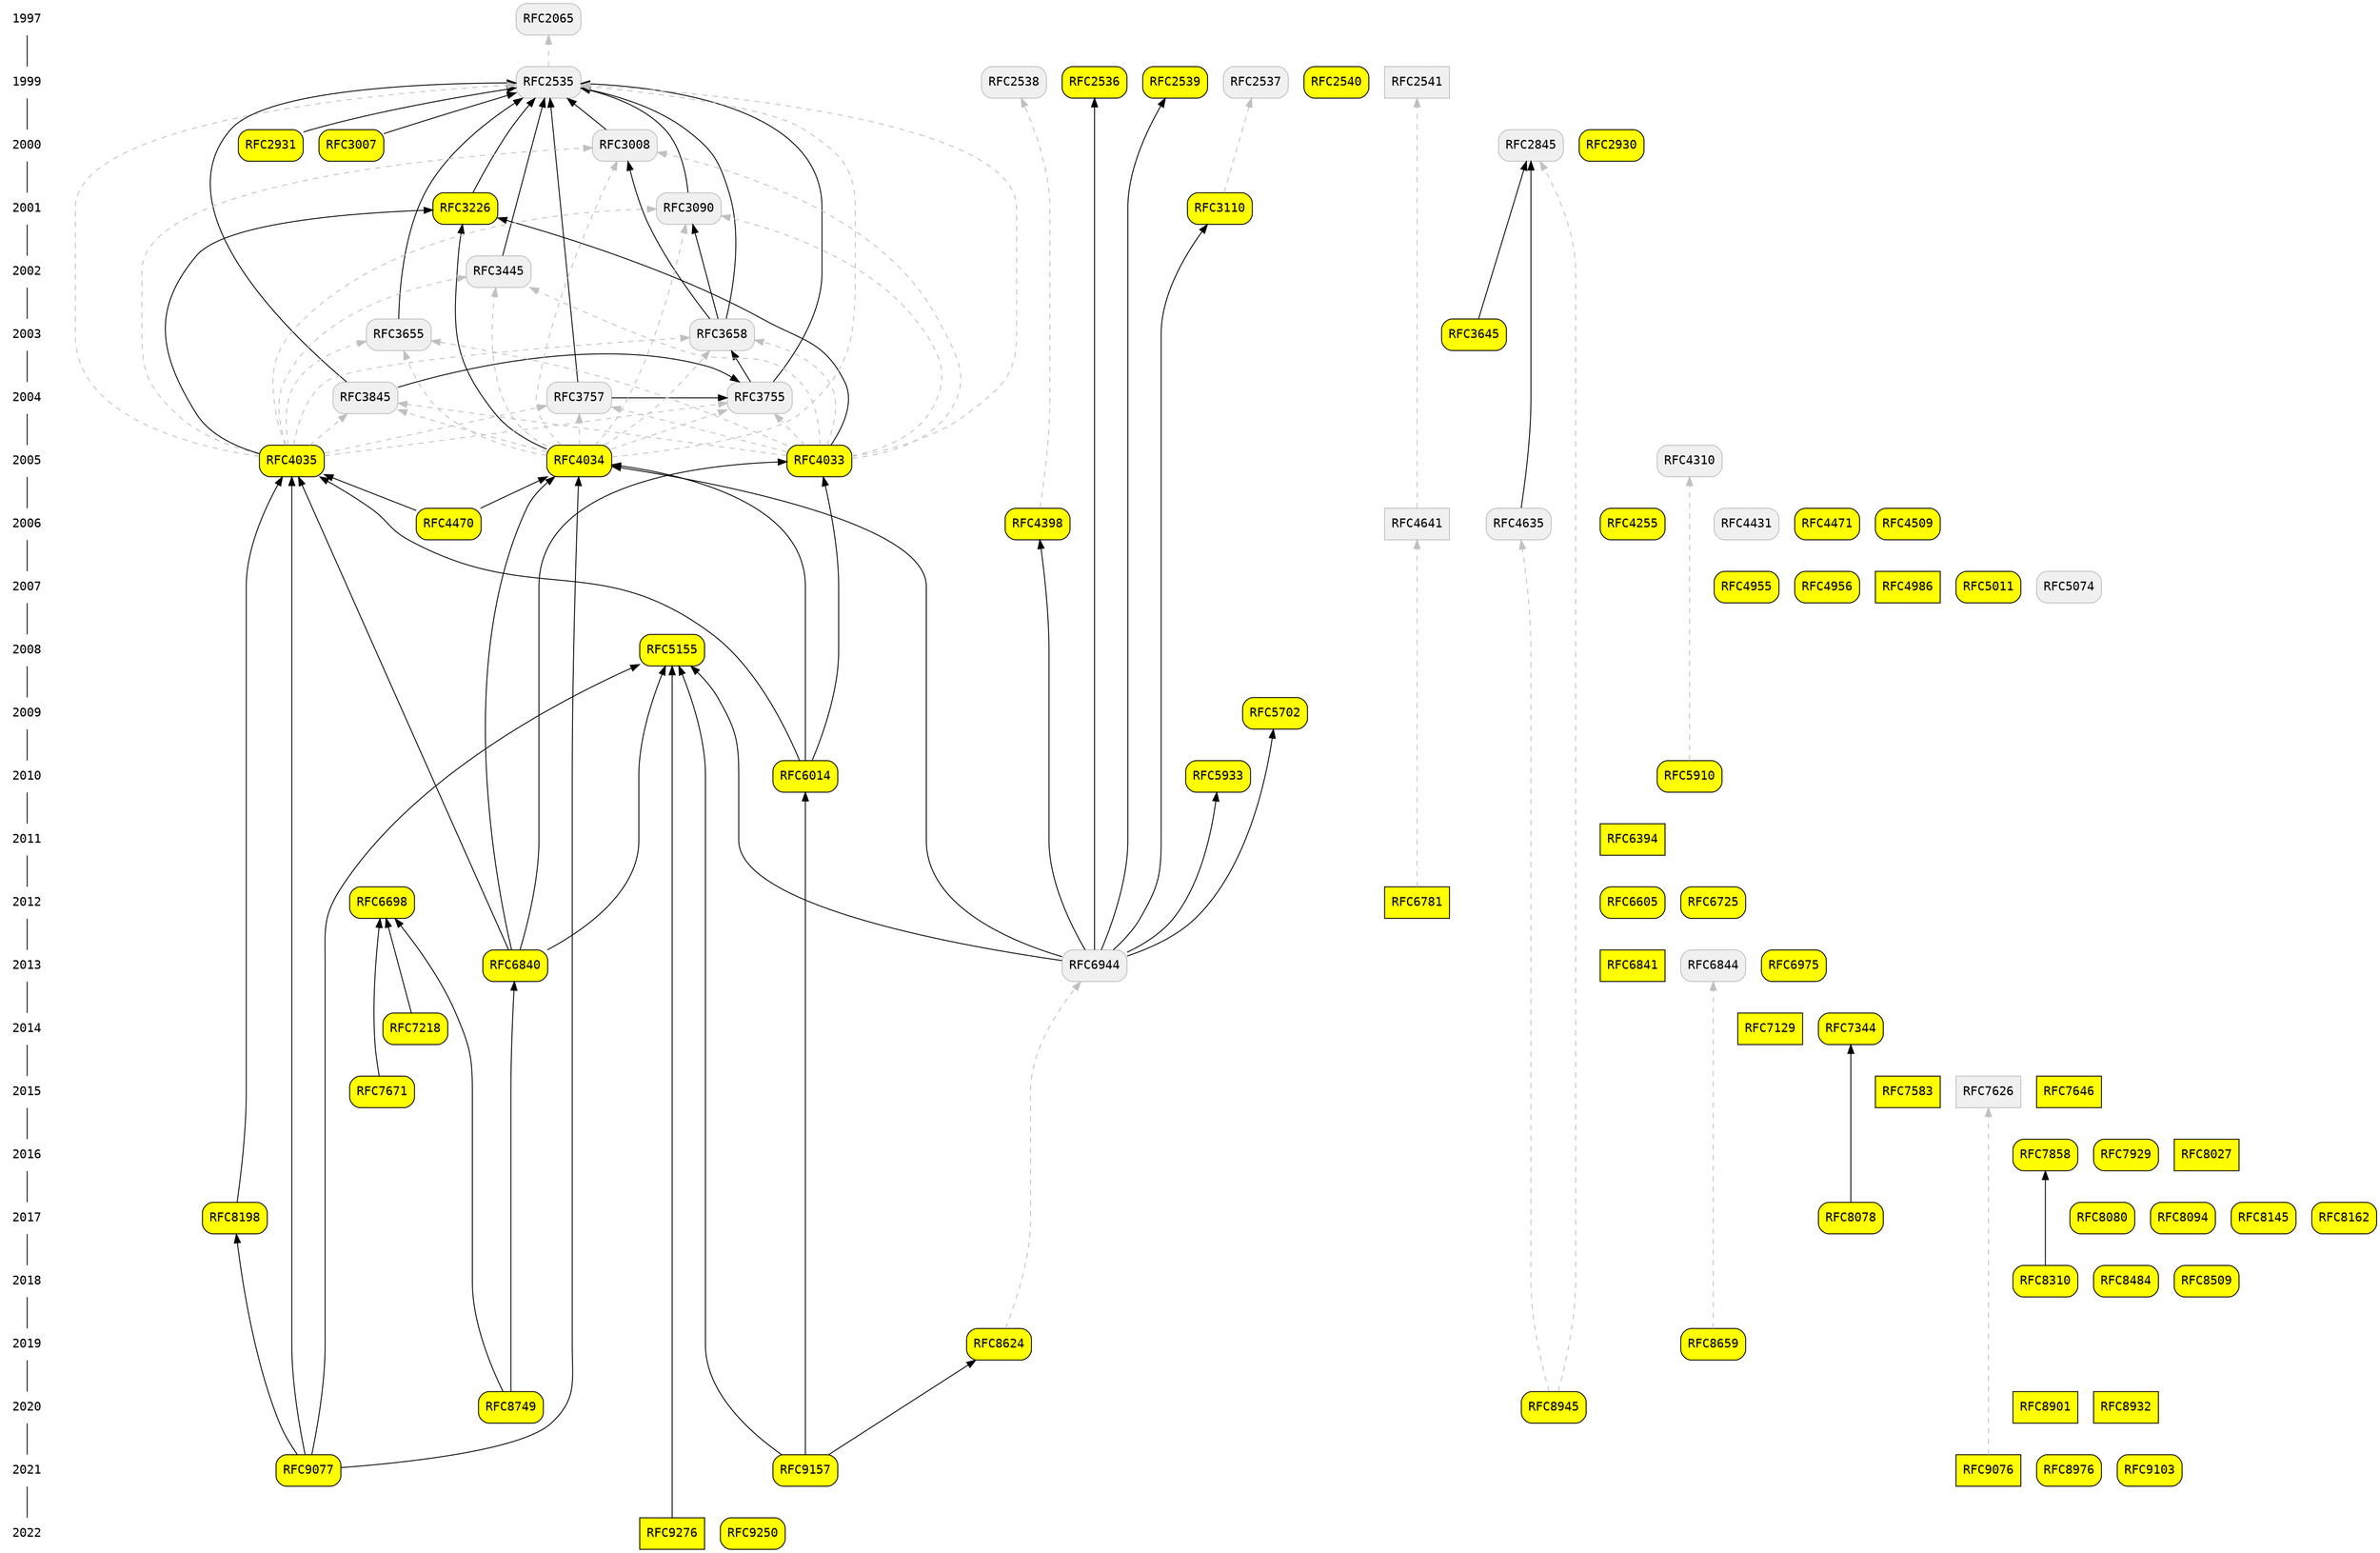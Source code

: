 digraph "DNS Security Mechanisms" {
  node [fontname="Courier",target="_blank"];
  {
    node [shape="plaintext"];
    edge [arrowhead="none"];
    1997 -> 1999 -> 2000 -> 2001 -> 2002 -> 2003 -> 2004 -> 2005 -> 2006 -> 2007 -> 2008 -> 2009 -> 2010 -> 2011 -> 2012 -> 2013 -> 2014 -> 2015 -> 2016 -> 2017 -> 2018 -> 2019 -> 2020 -> 2021 -> 2022
  }
  subgraph {
    node [fillcolor="yellow",style="filled,rounded",shape="box"];
    RFC2065 [URL="https://datatracker.ietf.org/doc/html/rfc2065"][tooltip="RFC2065: Domain Name System Security Extensions"][color="#c0c0c0",fillcolor="#f0f0f0"];
    RFC2535 [URL="https://datatracker.ietf.org/doc/html/rfc2535"][tooltip="RFC2535: Domain Name System Security Extensions"][fillcolor="#f0f0f0",color="#c0c0c0"];
    RFC2536 [URL="https://datatracker.ietf.org/doc/html/rfc2536"][tooltip="RFC2536: DSA KEYs and SIGs in the Domain Name System (DNS)"];
    RFC2537 [URL="https://datatracker.ietf.org/doc/html/rfc2537"][tooltip="RFC2537: RSA/MD5 KEYs and SIGs in the Domain Name System (DNS)"][color="#c0c0c0",fillcolor="#f0f0f0"];
    RFC2538 [URL="https://datatracker.ietf.org/doc/html/rfc2538"][tooltip="RFC2538: Storing Certificates in the Domain Name System (DNS)"][color="#c0c0c0",fillcolor="#f0f0f0"];
    RFC2539 [URL="https://datatracker.ietf.org/doc/html/rfc2539"][tooltip="RFC2539: Storage of Diffie-Hellman Keys in the Domain Name System (DNS)"];
    RFC2540 [URL="https://datatracker.ietf.org/doc/html/rfc2540"][tooltip="RFC2540: Detached Domain Name System (DNS) Information"];
    RFC2541 [URL="https://datatracker.ietf.org/doc/html/rfc2541"][tooltip="RFC2541: DNS Security Operational Considerations"][style="filled",color="#c0c0c0",fillcolor="#f0f0f0"];
    RFC2845 [URL="https://datatracker.ietf.org/doc/html/rfc2845"][tooltip="RFC2845: Secret Key Transaction Authentication for DNS (TSIG)"][color="#c0c0c0",fillcolor="#f0f0f0"];
    RFC2930 [URL="https://datatracker.ietf.org/doc/html/rfc2930"][tooltip="RFC2930: Secret Key Establishment for DNS (TKEY RR)"];
    RFC2931 [URL="https://datatracker.ietf.org/doc/html/rfc2931"][tooltip="RFC2931: DNS Request and Transaction Signatures ( SIG(0)s )"];
    RFC3007 [URL="https://datatracker.ietf.org/doc/html/rfc3007"][tooltip="RFC3007: Secure Domain Name System (DNS) Dynamic Update"];
    RFC3008 [URL="https://datatracker.ietf.org/doc/html/rfc3008"][tooltip="RFC3008: Domain Name System Security (DNSSEC) Signing Authority"][fillcolor="#f0f0f0",color="#c0c0c0"];
    RFC3090 [URL="https://datatracker.ietf.org/doc/html/rfc3090"][tooltip="RFC3090: DNS Security Extension Clarification on Zone Status"][color="#c0c0c0",fillcolor="#f0f0f0"];
    RFC3110 [URL="https://datatracker.ietf.org/doc/html/rfc3110"][tooltip="RFC3110: RSA/SHA-1 SIGs and RSA KEYs in the Domain Name System (DNS)"];
    RFC3226 [URL="https://datatracker.ietf.org/doc/html/rfc3226"][tooltip="RFC3226: DNSSEC and IPv6 A6 aware server/resolver message size requirements"];
    RFC3445 [URL="https://datatracker.ietf.org/doc/html/rfc3445"][tooltip="RFC3445: Limiting the Scope of the KEY Resource Record (RR)"][fillcolor="#f0f0f0",color="#c0c0c0"];
    RFC3645 [URL="https://datatracker.ietf.org/doc/html/rfc3645"][tooltip="RFC3645: Generic Security Service Algorithm for Secret Key Transaction Authentication for DNS (GSS-TSIG)"];
    RFC3655 [URL="https://datatracker.ietf.org/doc/html/rfc3655"][tooltip="RFC3655: Redefinition of DNS Authenticated Data (AD) bit"][color="#c0c0c0",fillcolor="#f0f0f0"];
    RFC3658 [URL="https://datatracker.ietf.org/doc/html/rfc3658"][tooltip="RFC3658: Delegation Signer (DS) Resource Record (RR)"][color="#c0c0c0",fillcolor="#f0f0f0"];
    RFC3755 [URL="https://datatracker.ietf.org/doc/html/rfc3755"][tooltip="RFC3755: Legacy Resolver Compatibility for Delegation Signer (DS)"][fillcolor="#f0f0f0",color="#c0c0c0"];
    RFC3757 [URL="https://datatracker.ietf.org/doc/html/rfc3757"][tooltip="RFC3757: Domain Name System KEY (DNSKEY) Resource Record (RR) Secure Entry Point (SEP) Flag"][fillcolor="#f0f0f0",color="#c0c0c0"];
    RFC3845 [URL="https://datatracker.ietf.org/doc/html/rfc3845"][tooltip="RFC3845: DNS Security (DNSSEC) NextSECure (NSEC) RDATA Format"][color="#c0c0c0",fillcolor="#f0f0f0"];
    RFC4033 [URL="https://datatracker.ietf.org/doc/html/rfc4033"][tooltip="RFC4033: DNS Security Introduction and Requirements"];
    RFC4034 [URL="https://datatracker.ietf.org/doc/html/rfc4034"][tooltip="RFC4034: Resource Records for the DNS Security Extensions"];
    RFC4035 [URL="https://datatracker.ietf.org/doc/html/rfc4035"][tooltip="RFC4035: Protocol Modifications for the DNS Security Extensions"];
    RFC4255 [URL="https://datatracker.ietf.org/doc/html/rfc4255"][tooltip="RFC4255: Using DNS to Securely Publish Secure Shell (SSH) Key Fingerprints"];
    RFC4310 [URL="https://datatracker.ietf.org/doc/html/rfc4310"][tooltip="RFC4310: Domain Name System (DNS) Security Extensions Mapping for the Extensible Provisioning Protocol (EPP)"][fillcolor="#f0f0f0",color="#c0c0c0"];
    RFC4398 [URL="https://datatracker.ietf.org/doc/html/rfc4398"][tooltip="RFC4398: Storing Certificates in the Domain Name System (DNS)"];
    RFC4431 [URL="https://datatracker.ietf.org/doc/html/rfc4431"][tooltip="RFC4431: The DNSSEC Lookaside Validation (DLV) DNS Resource Record"][fillcolor="#f0f0f0",color="#c0c0c0"];
    RFC4470 [URL="https://datatracker.ietf.org/doc/html/rfc4470"][tooltip="RFC4470: Minimally Covering NSEC Records and DNSSEC On-line Signing"];
    RFC4471 [URL="https://datatracker.ietf.org/doc/html/rfc4471"][tooltip="RFC4471: Derivation of DNS Name Predecessor and Successor"];
    RFC4509 [URL="https://datatracker.ietf.org/doc/html/rfc4509"][tooltip="RFC4509: Use of SHA-256 in DNSSEC Delegation Signer (DS) Resource Records (RRs)"];
    RFC4635 [URL="https://datatracker.ietf.org/doc/html/rfc4635"][tooltip="RFC4635: HMAC SHA (Hashed Message Authentication Code, Secure Hash Algorithm) TSIG Algorithm Identifiers"][fillcolor="#f0f0f0",color="#c0c0c0"];
    RFC4641 [URL="https://datatracker.ietf.org/doc/html/rfc4641"][tooltip="RFC4641: DNSSEC Operational Practices"][fillcolor="#f0f0f0",color="#c0c0c0",style="filled"];
    RFC4955 [URL="https://datatracker.ietf.org/doc/html/rfc4955"][tooltip="RFC4955: DNS Security (DNSSEC) Experiments"];
    RFC4956 [URL="https://datatracker.ietf.org/doc/html/rfc4956"][tooltip="RFC4956: DNS Security (DNSSEC) Opt-In"];
    RFC4986 [URL="https://datatracker.ietf.org/doc/html/rfc4986"][tooltip="RFC4986: Requirements Related to DNS Security (DNSSEC) Trust Anchor Rollover"][style="filled"];
    RFC5011 [URL="https://datatracker.ietf.org/doc/html/rfc5011"][tooltip="RFC5011: Automated Updates of DNS Security (DNSSEC) Trust Anchors"];
    RFC5074 [URL="https://datatracker.ietf.org/doc/html/rfc5074"][tooltip="RFC5074: DNSSEC Lookaside Validation (DLV)"][color="#c0c0c0",fillcolor="#f0f0f0"];
    RFC5155 [URL="https://datatracker.ietf.org/doc/html/rfc5155"][tooltip="RFC5155: DNS Security (DNSSEC) Hashed Authenticated Denial of Existence"];
    RFC5702 [URL="https://datatracker.ietf.org/doc/html/rfc5702"][tooltip="RFC5702: Use of SHA-2 Algorithms with RSA in DNSKEY and RRSIG Resource Records for DNSSEC"];
    RFC5910 [URL="https://datatracker.ietf.org/doc/html/rfc5910"][tooltip="RFC5910: Domain Name System (DNS) Security Extensions Mapping for the Extensible Provisioning Protocol (EPP)"];
    RFC5933 [URL="https://datatracker.ietf.org/doc/html/rfc5933"][tooltip="RFC5933: Use of GOST Signature Algorithms in DNSKEY and RRSIG Resource Records for DNSSEC"];
    RFC6014 [URL="https://datatracker.ietf.org/doc/html/rfc6014"][tooltip="RFC6014: Cryptographic Algorithm Identifier Allocation for DNSSEC"];
    RFC6394 [URL="https://datatracker.ietf.org/doc/html/rfc6394"][tooltip="RFC6394: Use Cases and Requirements for DNS-Based Authentication of Named Entities (DANE)"][style="filled"];
    RFC6605 [URL="https://datatracker.ietf.org/doc/html/rfc6605"][tooltip="RFC6605: Elliptic Curve Digital Signature Algorithm (DSA) for DNSSEC"];
    RFC6698 [URL="https://datatracker.ietf.org/doc/html/rfc6698"][tooltip="RFC6698: The DNS-Based Authentication of Named Entities (DANE) Transport Layer Security (TLS) Protocol: TLSA"];
    RFC6725 [URL="https://datatracker.ietf.org/doc/html/rfc6725"][tooltip="RFC6725: DNS Security (DNSSEC) DNSKEY Algorithm IANA Registry Updates"];
    RFC6781 [URL="https://datatracker.ietf.org/doc/html/rfc6781"][tooltip="RFC6781: DNSSEC Operational Practices, Version 2"][style="filled"];
    RFC6840 [URL="https://datatracker.ietf.org/doc/html/rfc6840"][tooltip="RFC6840: Clarifications and Implementation Notes for DNS Security (DNSSEC)"];
    RFC6841 [URL="https://datatracker.ietf.org/doc/html/rfc6841"][tooltip="RFC6841: A Framework for DNSSEC Policies and DNSSEC Practice Statements"][style="filled"];
    RFC6844 [URL="https://datatracker.ietf.org/doc/html/rfc6844"][tooltip="RFC6844: DNS Certification Authority Authorization (CAA) Resource Record"][color="#c0c0c0",fillcolor="#f0f0f0"];
    RFC6944 [URL="https://datatracker.ietf.org/doc/html/rfc6944"][tooltip="RFC6944: Applicability Statement: DNS Security (DNSSEC) DNSKEY Algorithm Implementation Status"][color="#c0c0c0",fillcolor="#f0f0f0"];
    RFC6975 [URL="https://datatracker.ietf.org/doc/html/rfc6975"][tooltip="RFC6975: Signaling Cryptographic Algorithm Understanding in DNS Security Extensions (DNSSEC)"];
    RFC7129 [URL="https://datatracker.ietf.org/doc/html/rfc7129"][tooltip="RFC7129: Authenticated Denial of Existence in the DNS"][style="filled"];
    RFC7218 [URL="https://datatracker.ietf.org/doc/html/rfc7218"][tooltip="RFC7218: Adding Acronyms to Simplify Conversations about DNS-Based Authentication of Named Entities (DANE)"];
    RFC7344 [URL="https://datatracker.ietf.org/doc/html/rfc7344"][tooltip="RFC7344: Automating DNSSEC Delegation Trust Maintenance"];
    RFC7583 [URL="https://datatracker.ietf.org/doc/html/rfc7583"][tooltip="RFC7583: DNSSEC Key Rollover Timing Considerations"][style="filled"];
    RFC7626 [URL="https://datatracker.ietf.org/doc/html/rfc7626"][tooltip="RFC7626: DNS Privacy Considerations"][style="filled",color="#c0c0c0",fillcolor="#f0f0f0"];
    RFC7646 [URL="https://datatracker.ietf.org/doc/html/rfc7646"][tooltip="RFC7646: Definition and Use of DNSSEC Negative Trust Anchors"][style="filled"];
    RFC7671 [URL="https://datatracker.ietf.org/doc/html/rfc7671"][tooltip="RFC7671: The DNS-Based Authentication of Named Entities (DANE) Protocol: Updates and Operational Guidance"];
    RFC7858 [URL="https://datatracker.ietf.org/doc/html/rfc7858"][tooltip="RFC7858: Specification for DNS over Transport Layer Security (TLS)"];
    RFC7929 [URL="https://datatracker.ietf.org/doc/html/rfc7929"][tooltip="RFC7929: DNS-Based Authentication of Named Entities (DANE) Bindings for OpenPGP"];
    RFC8027 [URL="https://datatracker.ietf.org/doc/html/rfc8027"][tooltip="RFC8027: DNSSEC Roadblock Avoidance"][style="filled"];
    RFC8078 [URL="https://datatracker.ietf.org/doc/html/rfc8078"][tooltip="RFC8078: Managing DS Records from the Parent via CDS/CDNSKEY"];
    RFC8080 [URL="https://datatracker.ietf.org/doc/html/rfc8080"][tooltip="RFC8080: Edwards-Curve Digital Security Algorithm (EdDSA) for DNSSEC"];
    RFC8094 [URL="https://datatracker.ietf.org/doc/html/rfc8094"][tooltip="RFC8094: DNS over Datagram Transport Layer Security (DTLS)"];
    RFC8145 [URL="https://datatracker.ietf.org/doc/html/rfc8145"][tooltip="RFC8145: Signaling Trust Anchor Knowledge in DNS Security Extensions (DNSSEC)"];
    RFC8162 [URL="https://datatracker.ietf.org/doc/html/rfc8162"][tooltip="RFC8162: Using Secure DNS to Associate Certificates with Domain Names for S/MIME"];
    RFC8198 [URL="https://datatracker.ietf.org/doc/html/rfc8198"][tooltip="RFC8198: Aggressive Use of DNSSEC-Validated Cache"];
    RFC8310 [URL="https://datatracker.ietf.org/doc/html/rfc8310"][tooltip="RFC8310: Usage Profiles for DNS over TLS and DNS over DTLS"];
    RFC8484 [URL="https://datatracker.ietf.org/doc/html/rfc8484"][tooltip="RFC8484: DNS Queries over HTTPS (DoH)"];
    RFC8509 [URL="https://datatracker.ietf.org/doc/html/rfc8509"][tooltip="RFC8509: A Root Key Trust Anchor Sentinel for DNSSEC"];
    RFC8624 [URL="https://datatracker.ietf.org/doc/html/rfc8624"][tooltip="RFC8624: Algorithm Implementation Requirements and Usage Guidance for DNSSEC"];
    RFC8659 [URL="https://datatracker.ietf.org/doc/html/rfc8659"][tooltip="RFC8659: DNS Certification Authority Authorization (CAA) Resource Record"];
    RFC8749 [URL="https://datatracker.ietf.org/doc/html/rfc8749"][tooltip="RFC8749: Moving DNSSEC Lookaside Validation (DLV) to Historic Status"];
    RFC8901 [URL="https://datatracker.ietf.org/doc/html/rfc8901"][tooltip="RFC8901: Multi-Signer DNSSEC Models"][style="filled"];
    RFC8932 [URL="https://datatracker.ietf.org/doc/html/rfc8932"][tooltip="RFC8932: Recommendations for DNS Privacy Service Operators"][style="filled"];
    RFC8945 [URL="https://datatracker.ietf.org/doc/html/rfc8945"][tooltip="RFC8945: Secret Key Transaction Authentication for DNS (TSIG)"];
    RFC8976 [URL="https://datatracker.ietf.org/doc/html/rfc8976"][tooltip="RFC8976: Message Digest for DNS Zones"];
    RFC9076 [URL="https://datatracker.ietf.org/doc/html/rfc9076"][tooltip="RFC9076: DNS Privacy Considerations"][style="filled"];
    RFC9077 [URL="https://datatracker.ietf.org/doc/html/rfc9077"][tooltip="RFC9077: NSEC and NSEC3: TTLs and Aggressive Use"];
    RFC9103 [URL="https://datatracker.ietf.org/doc/html/rfc9103"][tooltip="RFC9103: DNS Zone Transfer over TLS"];
    RFC9157 [URL="https://datatracker.ietf.org/doc/html/rfc9157"][tooltip="RFC9157: Revised IANA Considerations for DNSSEC"];
    RFC9250 [URL="https://datatracker.ietf.org/doc/html/rfc9250"][tooltip="RFC9250: DNS over Dedicated QUIC Connections"];
    RFC9276 [URL="https://datatracker.ietf.org/doc/html/rfc9276"][tooltip="RFC9276: Guidance for NSEC3 Parameter Settings"][style="filled"];
  }
  RFC2535 -> RFC2065 [color="#c0c0c0",style=dashed];
  RFC2931 -> RFC2535;
  RFC3007 -> RFC2535;
  RFC3008 -> RFC2535;
  RFC3090 -> RFC2535;
  RFC3110 -> RFC2537 [color="#c0c0c0",style=dashed];
  RFC3226 -> RFC2535;
  RFC3445 -> RFC2535;
  RFC3645 -> RFC2845;
  RFC3655 -> RFC2535;
  RFC3658 -> RFC3090;
  RFC3658 -> RFC3008;
  RFC3658 -> RFC2535;
  RFC3755 -> RFC3658;
  RFC3755 -> RFC2535;
  RFC3757 -> RFC3755;
  RFC3757 -> RFC2535;
  RFC3845 -> RFC3755;
  RFC3845 -> RFC2535;
  RFC4033 -> RFC3226;
  RFC4033 -> RFC2535 [color="#c0c0c0",style=dashed];
  RFC4033 -> RFC3008 [color="#c0c0c0",style=dashed];
  RFC4033 -> RFC3090 [color="#c0c0c0",style=dashed];
  RFC4033 -> RFC3445 [color="#c0c0c0",style=dashed];
  RFC4033 -> RFC3655 [color="#c0c0c0",style=dashed];
  RFC4033 -> RFC3658 [color="#c0c0c0",style=dashed];
  RFC4033 -> RFC3755 [color="#c0c0c0",style=dashed];
  RFC4033 -> RFC3757 [color="#c0c0c0",style=dashed];
  RFC4033 -> RFC3845 [color="#c0c0c0",style=dashed];
  RFC4034 -> RFC3226;
  RFC4034 -> RFC2535 [color="#c0c0c0",style=dashed];
  RFC4034 -> RFC3008 [color="#c0c0c0",style=dashed];
  RFC4034 -> RFC3090 [color="#c0c0c0",style=dashed];
  RFC4034 -> RFC3445 [color="#c0c0c0",style=dashed];
  RFC4034 -> RFC3655 [color="#c0c0c0",style=dashed];
  RFC4034 -> RFC3658 [color="#c0c0c0",style=dashed];
  RFC4034 -> RFC3755 [color="#c0c0c0",style=dashed];
  RFC4034 -> RFC3757 [color="#c0c0c0",style=dashed];
  RFC4034 -> RFC3845 [color="#c0c0c0",style=dashed];
  RFC4035 -> RFC3226;
  RFC4035 -> RFC2535 [color="#c0c0c0",style=dashed];
  RFC4035 -> RFC3008 [color="#c0c0c0",style=dashed];
  RFC4035 -> RFC3090 [color="#c0c0c0",style=dashed];
  RFC4035 -> RFC3445 [color="#c0c0c0",style=dashed];
  RFC4035 -> RFC3655 [color="#c0c0c0",style=dashed];
  RFC4035 -> RFC3658 [color="#c0c0c0",style=dashed];
  RFC4035 -> RFC3755 [color="#c0c0c0",style=dashed];
  RFC4035 -> RFC3757 [color="#c0c0c0",style=dashed];
  RFC4035 -> RFC3845 [color="#c0c0c0",style=dashed];
  RFC4398 -> RFC2538 [color="#c0c0c0",style=dashed];
  RFC4470 -> RFC4035;
  RFC4470 -> RFC4034;
  RFC4635 -> RFC2845;
  RFC4641 -> RFC2541 [color="#c0c0c0",style=dashed];
  RFC5910 -> RFC4310 [color="#c0c0c0",style=dashed];
  RFC6014 -> RFC4033;
  RFC6014 -> RFC4034;
  RFC6014 -> RFC4035;
  RFC6781 -> RFC4641 [color="#c0c0c0",style=dashed];
  RFC6840 -> RFC4033;
  RFC6840 -> RFC4034;
  RFC6840 -> RFC4035;
  RFC6840 -> RFC5155;
  RFC6944 -> RFC2536;
  RFC6944 -> RFC2539;
  RFC6944 -> RFC3110;
  RFC6944 -> RFC4034;
  RFC6944 -> RFC4398;
  RFC6944 -> RFC5155;
  RFC6944 -> RFC5702;
  RFC6944 -> RFC5933;
  RFC7218 -> RFC6698;
  RFC7671 -> RFC6698;
  RFC8078 -> RFC7344;
  RFC8198 -> RFC4035;
  RFC8310 -> RFC7858;
  RFC8624 -> RFC6944 [color="#c0c0c0",style=dashed];
  RFC8659 -> RFC6844 [color="#c0c0c0",style=dashed];
  RFC8749 -> RFC6698;
  RFC8749 -> RFC6840;
  RFC8945 -> RFC2845 [color="#c0c0c0",style=dashed];
  RFC8945 -> RFC4635 [color="#c0c0c0",style=dashed];
  RFC9076 -> RFC7626 [color="#c0c0c0",style=dashed];
  RFC9077 -> RFC4034;
  RFC9077 -> RFC4035;
  RFC9077 -> RFC5155;
  RFC9077 -> RFC8198;
  RFC9157 -> RFC5155;
  RFC9157 -> RFC6014;
  RFC9157 -> RFC8624;
  RFC9276 -> RFC5155;
  { rank = same; 1997; RFC2065; }
  { rank = same; 1999; RFC2541; RFC2536; RFC2537; RFC2538; RFC2539; RFC2535; RFC2540; }
  { rank = same; 2000; RFC2930; RFC3007; RFC3008; RFC2931; RFC2845; }
  { rank = same; 2001; RFC3226; RFC3090; RFC3110; }
  { rank = same; 2002; RFC3445; }
  { rank = same; 2003; RFC3655; RFC3645; RFC3658; }
  { rank = same; 2004; RFC3755; RFC3845; RFC3757; }
  { rank = same; 2005; RFC4034; RFC4033; RFC4035; RFC4310; }
  { rank = same; 2006; RFC4509; RFC4431; RFC4635; RFC4470; RFC4471; RFC4641; RFC4255; RFC4398; }
  { rank = same; 2007; RFC5011; RFC4986; RFC4956; RFC4955; RFC5074; }
  { rank = same; 2008; RFC5155; }
  { rank = same; 2009; RFC5702; }
  { rank = same; 2010; RFC5910; RFC5933; RFC6014; }
  { rank = same; 2011; RFC6394; }
  { rank = same; 2012; RFC6781; RFC6605; RFC6698; RFC6725; }
  { rank = same; 2013; RFC6975; RFC6840; RFC6844; RFC6841; RFC6944; }
  { rank = same; 2014; RFC7218; RFC7344; RFC7129; }
  { rank = same; 2015; RFC7646; RFC7626; RFC7583; RFC7671; }
  { rank = same; 2016; RFC8027; RFC7858; RFC7929; }
  { rank = same; 2017; RFC8162; RFC8198; RFC8094; RFC8145; RFC8080; RFC8078; }
  { rank = same; 2018; RFC8484; RFC8509; RFC8310; }
  { rank = same; 2019; RFC8659; RFC8624; }
  { rank = same; 2020; RFC8932; RFC8749; RFC8901; RFC8945; }
  { rank = same; 2021; RFC8976; RFC9077; RFC9076; RFC9103; RFC9157; }
  { rank = same; 2022; RFC9250; RFC9276; }
}

